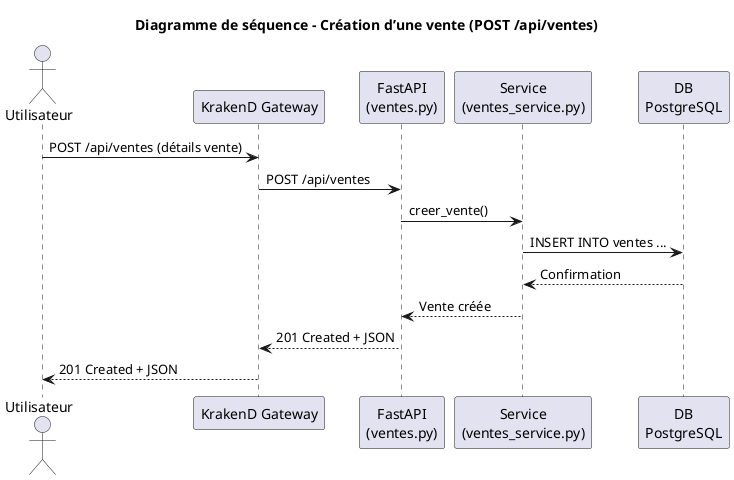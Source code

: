 @startuml
title Diagramme de séquence – Création d’une vente (POST /api/ventes)

actor Utilisateur
participant "KrakenD Gateway" as KrakenD
participant "FastAPI\n(ventes.py)" as API
participant "Service\n(ventes_service.py)" as Service
participant "DB\nPostgreSQL" as DB

Utilisateur -> KrakenD : POST /api/ventes (détails vente)
KrakenD -> API : POST /api/ventes
API -> Service : creer_vente()
Service -> DB : INSERT INTO ventes ...
DB --> Service : Confirmation
Service --> API : Vente créée
API --> KrakenD : 201 Created + JSON
KrakenD --> Utilisateur : 201 Created + JSON
@enduml
